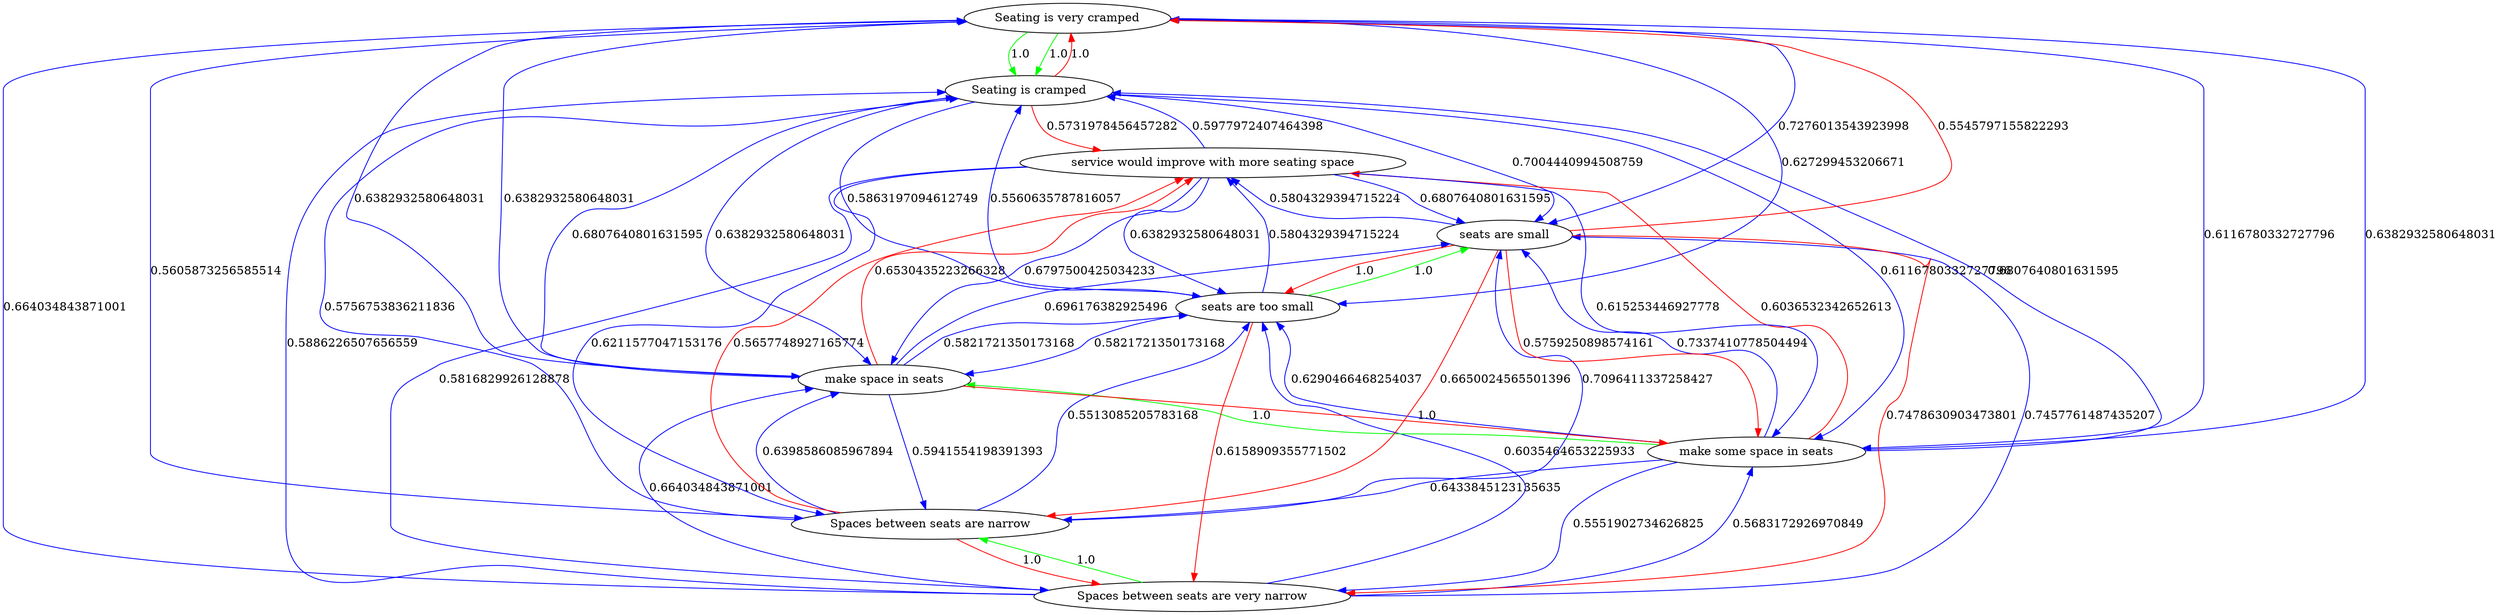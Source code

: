 digraph rawGraph {
"Seating is very cramped";"Seating is cramped";"Spaces between seats are very narrow";"Spaces between seats are narrow";"make some space in seats";"make space in seats";"seats are too small";"seats are small";"service would improve with more seating space";"Seating is very cramped" -> "Seating is cramped" [label=1.0] [color=green]
"Seating is very cramped" -> "Seating is cramped" [label=1.0] [color=green]
"Seating is cramped" -> "Seating is very cramped" [label=1.0] [color=red]
"Spaces between seats are very narrow" -> "Spaces between seats are narrow" [label=1.0] [color=green]
"Spaces between seats are narrow" -> "Spaces between seats are very narrow" [label=1.0] [color=red]
"Seating is very cramped" -> "Spaces between seats are narrow" [label=0.5605873256585514] [color=blue]
"Spaces between seats are very narrow" -> "Seating is very cramped" [label=0.664034843871001] [color=blue]
"Spaces between seats are very narrow" -> "Seating is cramped" [label=0.5886226507656559] [color=blue]
"Spaces between seats are narrow" -> "Seating is cramped" [label=0.5756753836211836] [color=blue]
"make some space in seats" -> "make space in seats" [label=1.0] [color=green]
"make space in seats" -> "make some space in seats" [label=1.0] [color=red]
"Seating is very cramped" -> "make some space in seats" [label=0.6116780332727796] [color=blue]
"Seating is very cramped" -> "make space in seats" [label=0.6382932580648031] [color=blue]
"Seating is cramped" -> "make some space in seats" [label=0.6116780332727796] [color=blue]
"Seating is cramped" -> "make space in seats" [label=0.6382932580648031] [color=blue]
"Spaces between seats are very narrow" -> "make some space in seats" [label=0.5683172926970849] [color=blue]
"Spaces between seats are very narrow" -> "make space in seats" [label=0.664034843871001] [color=blue]
"Spaces between seats are narrow" -> "make space in seats" [label=0.6398586085967894] [color=blue]
"make some space in seats" -> "Seating is very cramped" [label=0.6382932580648031] [color=blue]
"make some space in seats" -> "Seating is cramped" [label=0.6807640801631595] [color=blue]
"make some space in seats" -> "Spaces between seats are very narrow" [label=0.5551902734626825] [color=blue]
"make some space in seats" -> "Spaces between seats are narrow" [label=0.6433845123135635] [color=blue]
"make space in seats" -> "Seating is very cramped" [label=0.6382932580648031] [color=blue]
"make space in seats" -> "Seating is cramped" [label=0.6807640801631595] [color=blue]
"make space in seats" -> "Spaces between seats are narrow" [label=0.5941554198391393] [color=blue]
"seats are too small" -> "seats are small" [label=1.0] [color=green]
"seats are small" -> "seats are too small" [label=1.0] [color=red]
"Seating is very cramped" -> "seats are too small" [label=0.627299453206671] [color=blue]
"Seating is very cramped" -> "seats are small" [label=0.7276013543923998] [color=blue]
"Seating is cramped" -> "seats are too small" [label=0.5863197094612749] [color=blue]
"Seating is cramped" -> "seats are small" [label=0.7004440994508759] [color=blue]
"Spaces between seats are very narrow" -> "seats are too small" [label=0.6035464653225933] [color=blue]
"Spaces between seats are very narrow" -> "seats are small" [label=0.7457761487435207] [color=blue]
"Spaces between seats are narrow" -> "seats are too small" [label=0.5513085205783168] [color=blue]
"Spaces between seats are narrow" -> "seats are small" [label=0.7096411337258427] [color=blue]
"make some space in seats" -> "seats are too small" [label=0.6290466468254037] [color=blue]
"make some space in seats" -> "seats are small" [label=0.7337410778504494] [color=blue]
"make space in seats" -> "seats are too small" [label=0.5821721350173168] [color=blue]
"make space in seats" -> "seats are small" [label=0.696176382925496] [color=blue]
"seats are too small" -> "Seating is cramped" [label=0.5560635787816057] [color=blue]
"seats are too small" -> "Spaces between seats are very narrow" [label=0.6158909355771502] [color=red]
"seats are too small" -> "make space in seats" [label=0.5821721350173168] [color=blue]
"seats are small" -> "Seating is very cramped" [label=0.5545797155822293] [color=red]
"seats are small" -> "Spaces between seats are very narrow" [label=0.7478630903473801] [color=red]
"seats are small" -> "Spaces between seats are narrow" [label=0.6650024565501396] [color=red]
"seats are small" -> "make some space in seats" [label=0.5759250898574161] [color=red]
"Seating is cramped" -> "service would improve with more seating space" [label=0.5731978456457282] [color=red]
"Spaces between seats are narrow" -> "service would improve with more seating space" [label=0.5657748927165774] [color=red]
"make some space in seats" -> "service would improve with more seating space" [label=0.6036532342652613] [color=red]
"make space in seats" -> "service would improve with more seating space" [label=0.6530435223266328] [color=red]
"seats are too small" -> "service would improve with more seating space" [label=0.5804329394715224] [color=blue]
"seats are small" -> "service would improve with more seating space" [label=0.5804329394715224] [color=blue]
"service would improve with more seating space" -> "Seating is cramped" [label=0.5977972407464398] [color=blue]
"service would improve with more seating space" -> "Spaces between seats are very narrow" [label=0.5816829926128878] [color=blue]
"service would improve with more seating space" -> "Spaces between seats are narrow" [label=0.6211577047153176] [color=blue]
"service would improve with more seating space" -> "make some space in seats" [label=0.615253446927778] [color=blue]
"service would improve with more seating space" -> "make space in seats" [label=0.6797500425034233] [color=blue]
"service would improve with more seating space" -> "seats are too small" [label=0.6382932580648031] [color=blue]
"service would improve with more seating space" -> "seats are small" [label=0.6807640801631595] [color=blue]
}